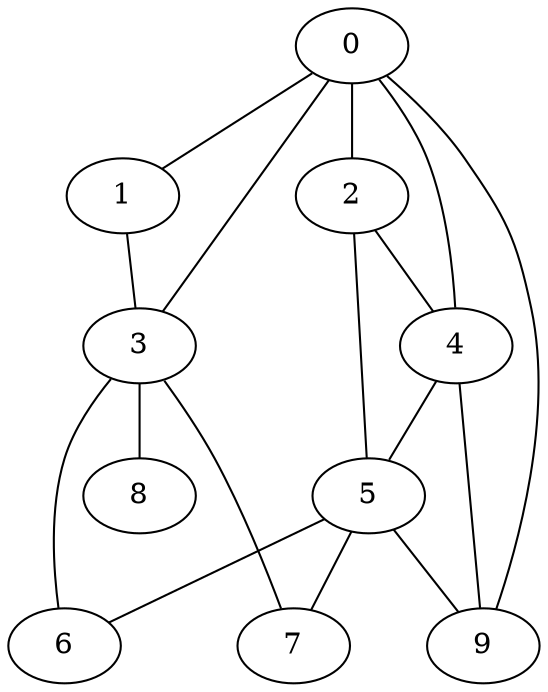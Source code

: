 
graph graphname {
    0 -- 1
0 -- 2
0 -- 4
0 -- 9
0 -- 3
1 -- 3
2 -- 4
2 -- 5
3 -- 8
3 -- 6
3 -- 7
4 -- 9
4 -- 5
5 -- 9
5 -- 6
5 -- 7

}
